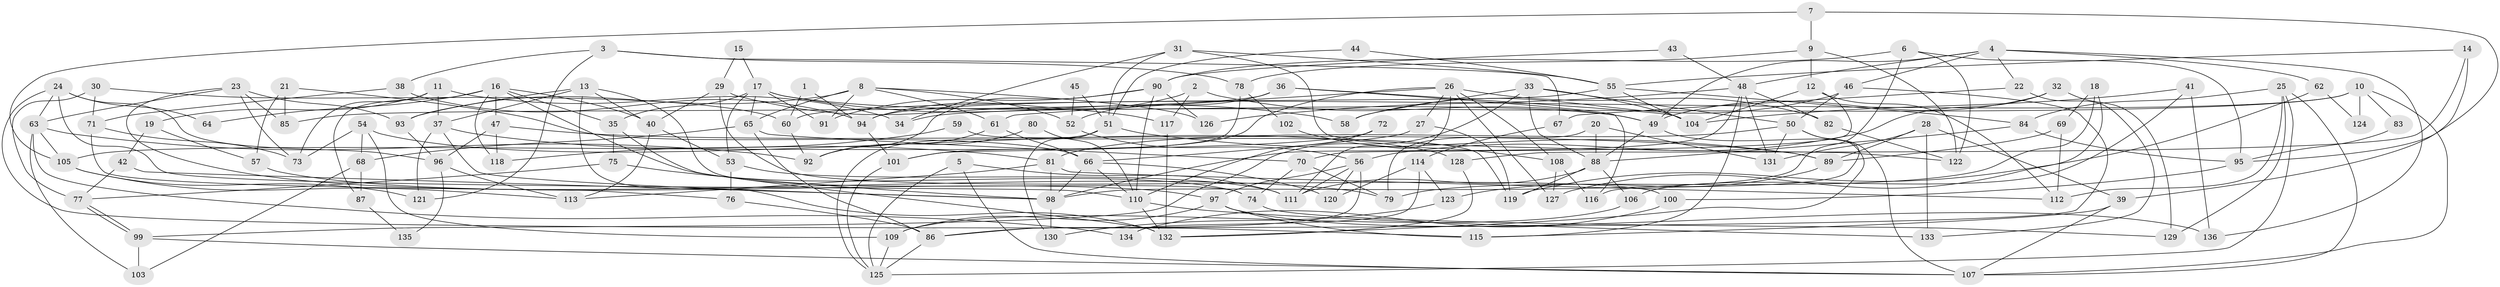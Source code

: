 // Generated by graph-tools (version 1.1) at 2025/35/03/09/25 02:35:56]
// undirected, 136 vertices, 272 edges
graph export_dot {
graph [start="1"]
  node [color=gray90,style=filled];
  1;
  2;
  3;
  4;
  5;
  6;
  7;
  8;
  9;
  10;
  11;
  12;
  13;
  14;
  15;
  16;
  17;
  18;
  19;
  20;
  21;
  22;
  23;
  24;
  25;
  26;
  27;
  28;
  29;
  30;
  31;
  32;
  33;
  34;
  35;
  36;
  37;
  38;
  39;
  40;
  41;
  42;
  43;
  44;
  45;
  46;
  47;
  48;
  49;
  50;
  51;
  52;
  53;
  54;
  55;
  56;
  57;
  58;
  59;
  60;
  61;
  62;
  63;
  64;
  65;
  66;
  67;
  68;
  69;
  70;
  71;
  72;
  73;
  74;
  75;
  76;
  77;
  78;
  79;
  80;
  81;
  82;
  83;
  84;
  85;
  86;
  87;
  88;
  89;
  90;
  91;
  92;
  93;
  94;
  95;
  96;
  97;
  98;
  99;
  100;
  101;
  102;
  103;
  104;
  105;
  106;
  107;
  108;
  109;
  110;
  111;
  112;
  113;
  114;
  115;
  116;
  117;
  118;
  119;
  120;
  121;
  122;
  123;
  124;
  125;
  126;
  127;
  128;
  129;
  130;
  131;
  132;
  133;
  134;
  135;
  136;
  1 -- 60;
  1 -- 94;
  2 -- 94;
  2 -- 49;
  2 -- 117;
  3 -- 78;
  3 -- 121;
  3 -- 38;
  3 -- 67;
  4 -- 49;
  4 -- 46;
  4 -- 22;
  4 -- 48;
  4 -- 62;
  4 -- 136;
  5 -- 125;
  5 -- 107;
  5 -- 111;
  6 -- 90;
  6 -- 98;
  6 -- 95;
  6 -- 122;
  7 -- 105;
  7 -- 95;
  7 -- 9;
  8 -- 65;
  8 -- 93;
  8 -- 52;
  8 -- 61;
  8 -- 91;
  8 -- 126;
  9 -- 12;
  9 -- 78;
  9 -- 122;
  10 -- 107;
  10 -- 94;
  10 -- 34;
  10 -- 83;
  10 -- 124;
  11 -- 19;
  11 -- 37;
  11 -- 34;
  11 -- 73;
  12 -- 104;
  12 -- 112;
  12 -- 70;
  13 -- 37;
  13 -- 93;
  13 -- 40;
  13 -- 74;
  13 -- 132;
  14 -- 55;
  14 -- 39;
  14 -- 128;
  15 -- 29;
  15 -- 17;
  16 -- 40;
  16 -- 35;
  16 -- 47;
  16 -- 64;
  16 -- 74;
  16 -- 87;
  16 -- 118;
  17 -- 65;
  17 -- 91;
  17 -- 35;
  17 -- 49;
  17 -- 53;
  17 -- 58;
  18 -- 79;
  18 -- 69;
  18 -- 127;
  19 -- 57;
  19 -- 42;
  20 -- 88;
  20 -- 131;
  20 -- 79;
  21 -- 85;
  21 -- 66;
  21 -- 57;
  22 -- 133;
  22 -- 67;
  23 -- 79;
  23 -- 73;
  23 -- 63;
  23 -- 85;
  23 -- 93;
  24 -- 115;
  24 -- 63;
  24 -- 64;
  24 -- 96;
  24 -- 110;
  25 -- 84;
  25 -- 125;
  25 -- 107;
  25 -- 112;
  25 -- 129;
  26 -- 82;
  26 -- 111;
  26 -- 27;
  26 -- 61;
  26 -- 101;
  26 -- 108;
  26 -- 127;
  27 -- 66;
  27 -- 119;
  28 -- 131;
  28 -- 89;
  28 -- 39;
  28 -- 133;
  29 -- 100;
  29 -- 40;
  29 -- 117;
  30 -- 71;
  30 -- 60;
  30 -- 77;
  31 -- 34;
  31 -- 122;
  31 -- 51;
  31 -- 55;
  32 -- 56;
  32 -- 129;
  32 -- 49;
  33 -- 99;
  33 -- 88;
  33 -- 50;
  33 -- 58;
  33 -- 104;
  35 -- 132;
  35 -- 75;
  36 -- 104;
  36 -- 116;
  36 -- 52;
  36 -- 85;
  37 -- 98;
  37 -- 81;
  37 -- 121;
  38 -- 71;
  38 -- 94;
  39 -- 107;
  39 -- 115;
  40 -- 53;
  40 -- 113;
  41 -- 106;
  41 -- 136;
  41 -- 104;
  42 -- 98;
  42 -- 77;
  43 -- 90;
  43 -- 48;
  44 -- 51;
  44 -- 55;
  45 -- 52;
  45 -- 51;
  46 -- 50;
  46 -- 58;
  46 -- 86;
  47 -- 96;
  47 -- 89;
  47 -- 118;
  48 -- 98;
  48 -- 82;
  48 -- 115;
  48 -- 126;
  48 -- 131;
  49 -- 88;
  49 -- 116;
  50 -- 132;
  50 -- 81;
  50 -- 107;
  50 -- 131;
  51 -- 89;
  51 -- 125;
  51 -- 130;
  52 -- 56;
  53 -- 111;
  53 -- 76;
  54 -- 128;
  54 -- 68;
  54 -- 73;
  54 -- 109;
  55 -- 104;
  55 -- 60;
  55 -- 84;
  56 -- 86;
  56 -- 97;
  56 -- 111;
  56 -- 120;
  57 -- 97;
  59 -- 119;
  59 -- 118;
  60 -- 92;
  61 -- 66;
  61 -- 92;
  62 -- 119;
  62 -- 124;
  63 -- 92;
  63 -- 103;
  63 -- 105;
  63 -- 134;
  65 -- 86;
  65 -- 70;
  65 -- 68;
  66 -- 110;
  66 -- 98;
  66 -- 120;
  67 -- 114;
  68 -- 103;
  68 -- 87;
  69 -- 89;
  69 -- 112;
  70 -- 74;
  70 -- 79;
  71 -- 76;
  71 -- 73;
  72 -- 105;
  72 -- 110;
  74 -- 129;
  75 -- 77;
  75 -- 98;
  76 -- 86;
  77 -- 99;
  77 -- 99;
  78 -- 101;
  78 -- 102;
  80 -- 110;
  80 -- 92;
  81 -- 98;
  81 -- 112;
  81 -- 113;
  82 -- 122;
  83 -- 95;
  84 -- 88;
  84 -- 95;
  86 -- 125;
  87 -- 135;
  88 -- 111;
  88 -- 106;
  88 -- 119;
  89 -- 123;
  90 -- 126;
  90 -- 110;
  90 -- 91;
  90 -- 92;
  93 -- 96;
  94 -- 101;
  95 -- 100;
  96 -- 113;
  96 -- 135;
  97 -- 115;
  97 -- 109;
  97 -- 136;
  98 -- 130;
  99 -- 107;
  99 -- 103;
  100 -- 134;
  101 -- 125;
  102 -- 108;
  105 -- 113;
  105 -- 121;
  106 -- 109;
  108 -- 127;
  108 -- 116;
  109 -- 125;
  110 -- 132;
  110 -- 133;
  114 -- 120;
  114 -- 123;
  114 -- 134;
  117 -- 132;
  123 -- 130;
  128 -- 132;
}

